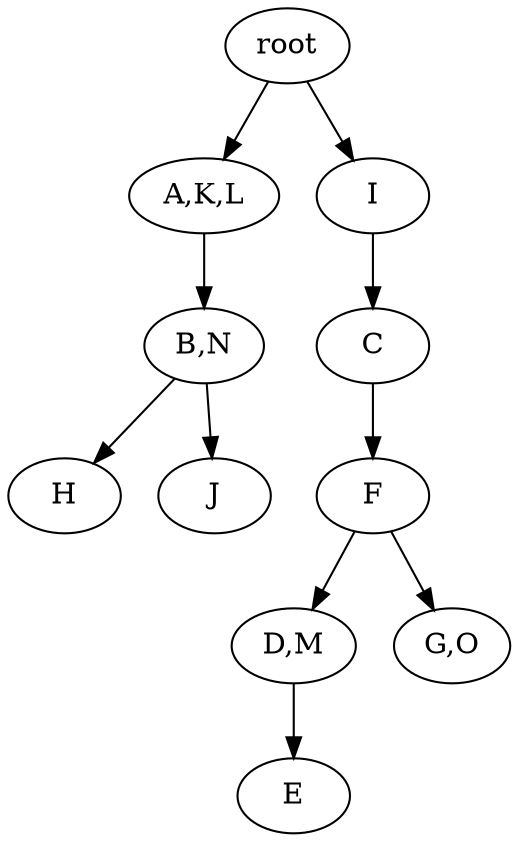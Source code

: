 digraph G {
0 [label="root"];
3 [label="A,K,L"];
4 [label="B,N"];
2 [label="C"];
9 [label="D,M"];
10 [label="E"];
7 [label="F"];
8 [label="G,O"];
6 [label="H"];
1 [label="I"];
5 [label="J"];
0 -> 1;
1 -> 2;
0 -> 3;
3 -> 4;
4 -> 5;
4 -> 6;
2 -> 7;
7 -> 8;
7 -> 9;
9 -> 10;
}